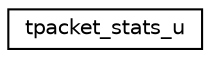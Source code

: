 digraph G
{
  edge [fontname="Helvetica",fontsize="10",labelfontname="Helvetica",labelfontsize="10"];
  node [fontname="Helvetica",fontsize="10",shape=record];
  rankdir="LR";
  Node1 [label="tpacket_stats_u",height=0.2,width=0.4,color="black", fillcolor="white", style="filled",URL="$uniontpacket__stats__u.html"];
}
